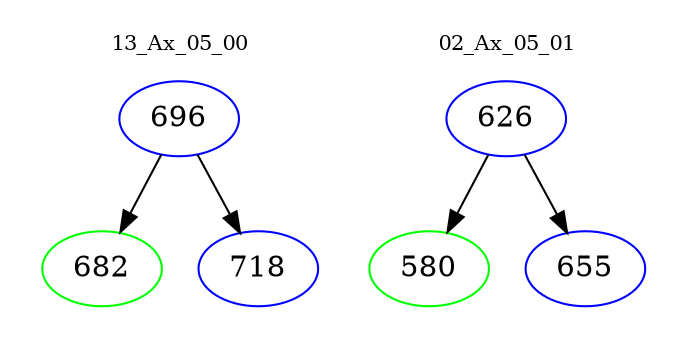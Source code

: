 digraph{
subgraph cluster_0 {
color = white
label = "13_Ax_05_00";
fontsize=10;
T0_696 [label="696", color="blue"]
T0_696 -> T0_682 [color="black"]
T0_682 [label="682", color="green"]
T0_696 -> T0_718 [color="black"]
T0_718 [label="718", color="blue"]
}
subgraph cluster_1 {
color = white
label = "02_Ax_05_01";
fontsize=10;
T1_626 [label="626", color="blue"]
T1_626 -> T1_580 [color="black"]
T1_580 [label="580", color="green"]
T1_626 -> T1_655 [color="black"]
T1_655 [label="655", color="blue"]
}
}
